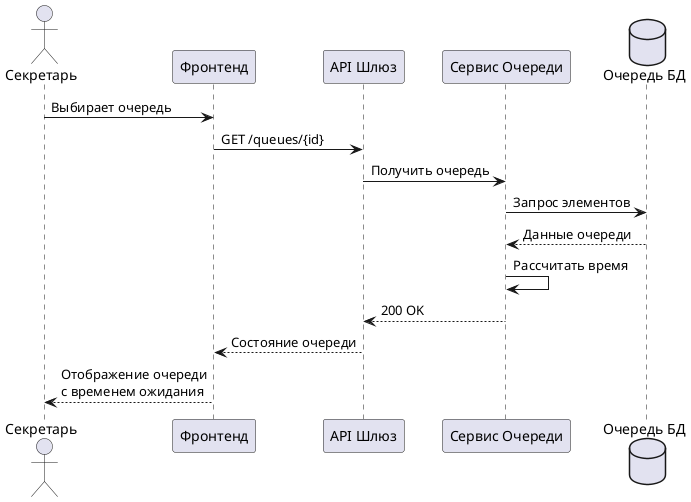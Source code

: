 @startuml ViewQueue 
actor Секретарь
participant "Фронтенд" as FE
participant "API Шлюз" as API
participant "Сервис Очереди" as Queue
database "Очередь БД" as QDB

Секретарь -> FE: Выбирает очередь
FE -> API: GET /queues/{id}
API -> Queue: Получить очередь
Queue -> QDB: Запрос элементов
QDB --> Queue: Данные очереди
Queue -> Queue: Рассчитать время
Queue --> API: 200 OK
API --> FE: Состояние очереди
FE --> Секретарь: Отображение очереди\nс временем ожидания
@enduml